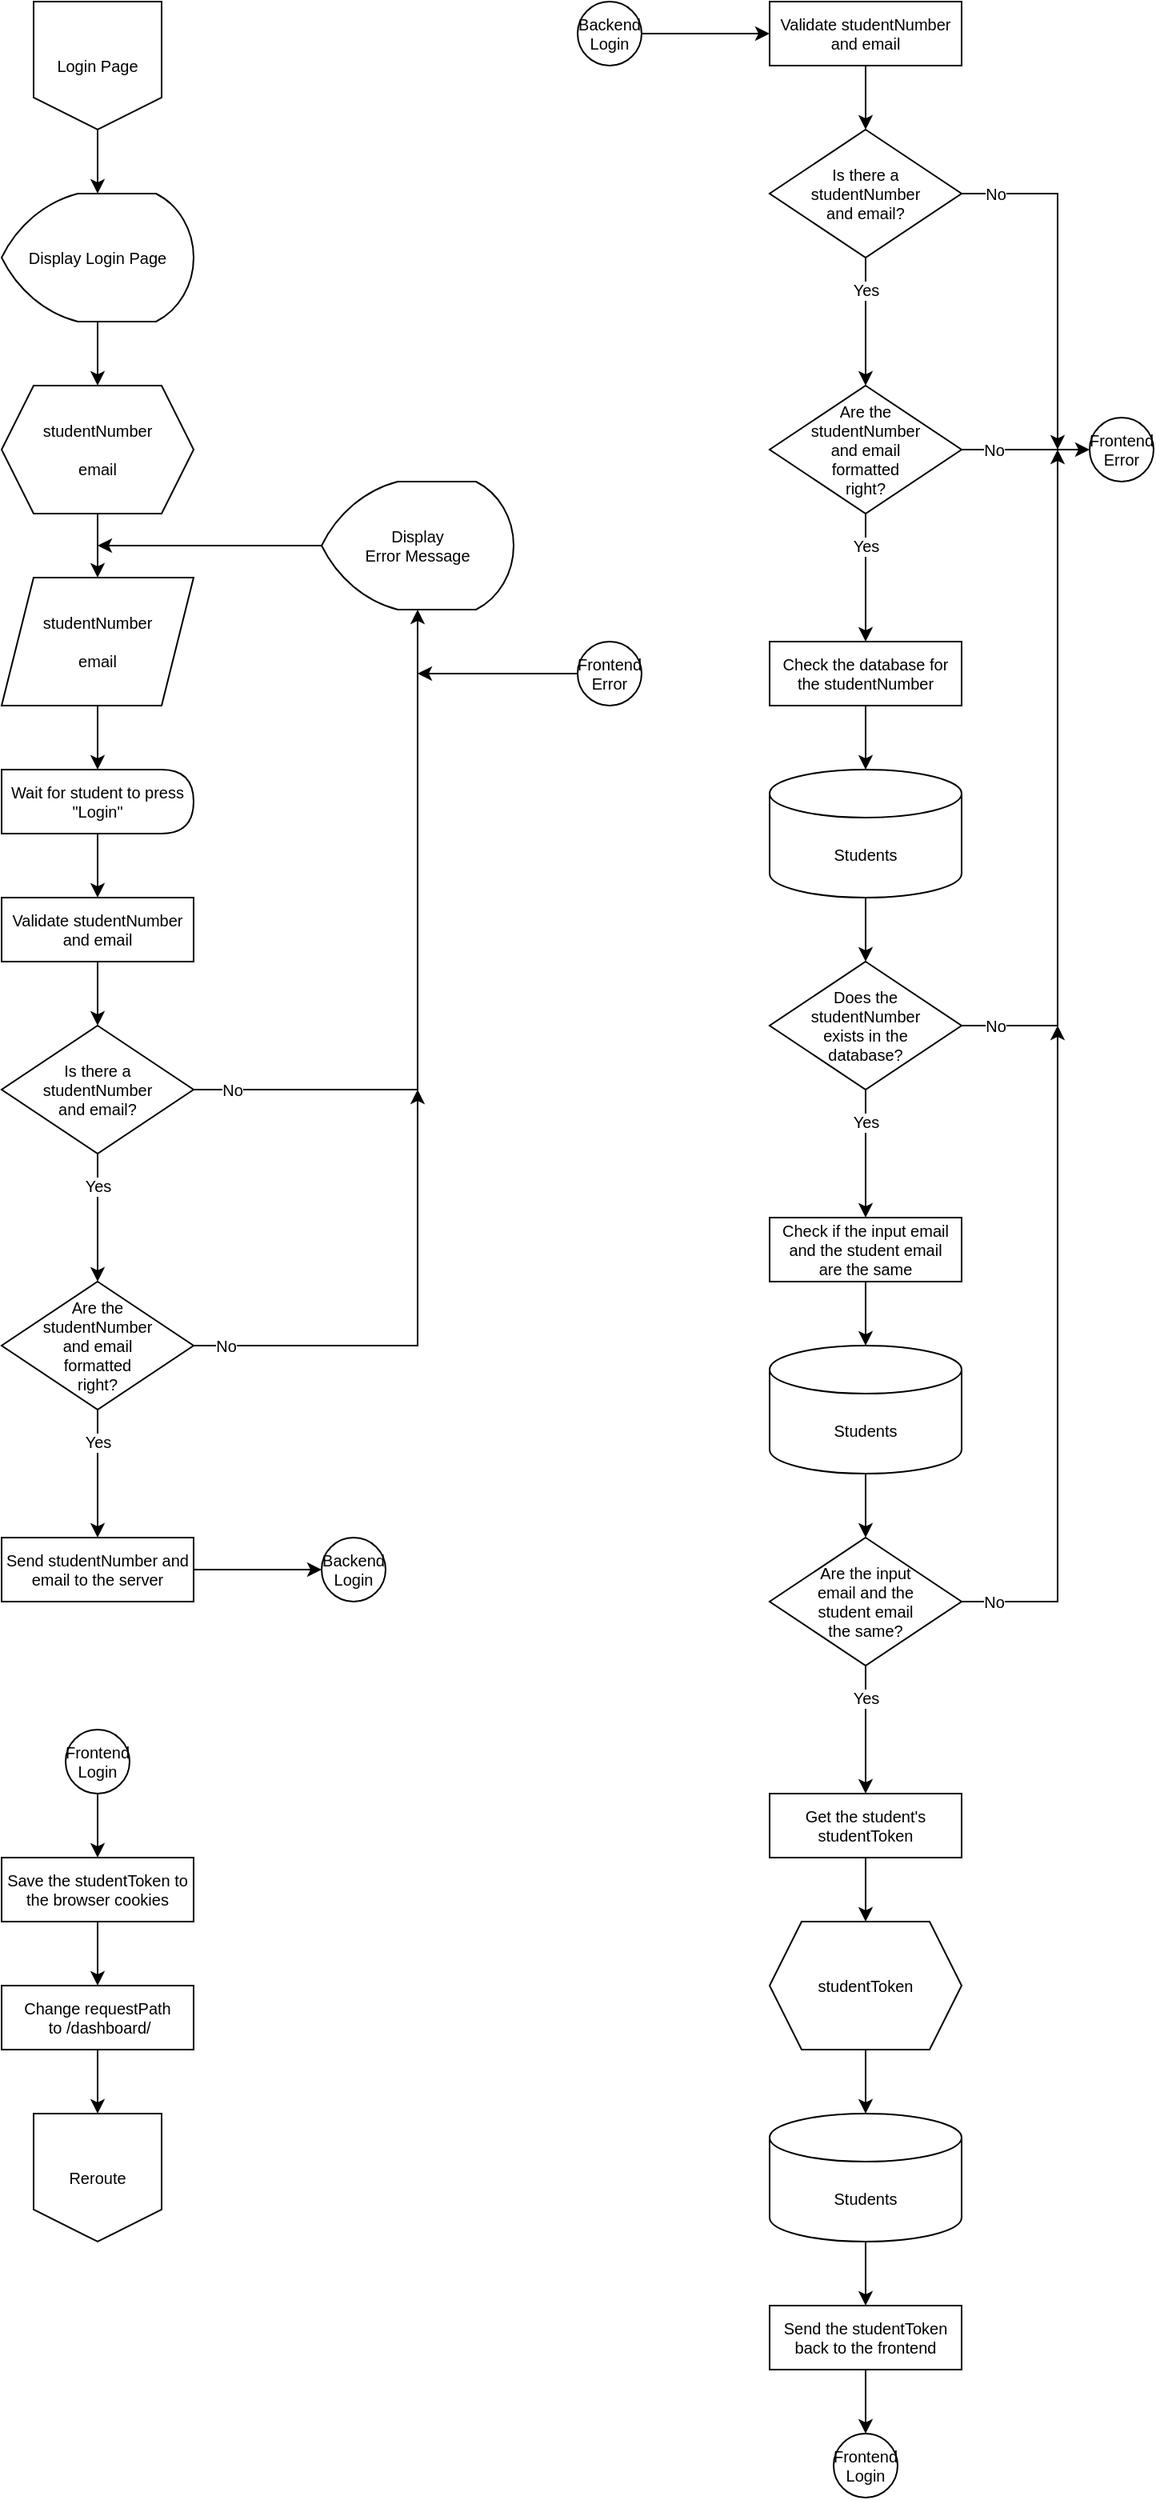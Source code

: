 <mxfile>
    <diagram id="54gXvFjoQWzymNIKSbnv" name="Page-1">
        <mxGraphModel dx="693" dy="404" grid="1" gridSize="10" guides="1" tooltips="1" connect="1" arrows="1" fold="1" page="1" pageScale="1" pageWidth="850" pageHeight="1100" math="0" shadow="0">
            <root>
                <mxCell id="0"/>
                <mxCell id="1" parent="0"/>
                <mxCell id="98" style="edgeStyle=none;html=1;exitX=0.5;exitY=1;exitDx=0;exitDy=0;entryX=0.5;entryY=0;entryDx=0;entryDy=0;fontSize=10;entryPerimeter=0;fontFamily=Helvetica;rounded=0;" parent="1" source="4" target="102" edge="1">
                    <mxGeometry relative="1" as="geometry">
                        <mxPoint x="140" y="160" as="targetPoint"/>
                    </mxGeometry>
                </mxCell>
                <mxCell id="4" value="Login Page" style="shape=offPageConnector;whiteSpace=wrap;html=1;strokeWidth=1;fontFamily=Helvetica;fontSize=10;size=0.25;rounded=0;" parent="1" vertex="1">
                    <mxGeometry x="100" y="40" width="80" height="80" as="geometry"/>
                </mxCell>
                <mxCell id="8" style="edgeStyle=none;html=1;entryX=0.5;entryY=0;entryDx=0;entryDy=0;fontSize=10;fontFamily=Helvetica;rounded=0;exitX=0.5;exitY=1;exitDx=0;exitDy=0;" parent="1" source="5" target="7" edge="1">
                    <mxGeometry relative="1" as="geometry">
                        <mxPoint x="140" y="360" as="sourcePoint"/>
                    </mxGeometry>
                </mxCell>
                <mxCell id="5" value="studentNumber&lt;br style=&quot;font-size: 10px;&quot;&gt;&lt;br style=&quot;font-size: 10px;&quot;&gt;email" style="shape=hexagon;perimeter=hexagonPerimeter2;whiteSpace=wrap;html=1;fixedSize=1;fontFamily=Helvetica;strokeWidth=1;fontSize=10;rounded=0;" parent="1" vertex="1">
                    <mxGeometry x="80" y="280" width="120" height="80" as="geometry"/>
                </mxCell>
                <mxCell id="10" style="edgeStyle=none;html=1;exitX=0.5;exitY=1;exitDx=0;exitDy=0;fontSize=10;fontFamily=Helvetica;rounded=0;" parent="1" source="7" edge="1">
                    <mxGeometry relative="1" as="geometry">
                        <mxPoint x="140" y="520" as="targetPoint"/>
                    </mxGeometry>
                </mxCell>
                <mxCell id="7" value="studentNumber&lt;br style=&quot;font-size: 10px;&quot;&gt;&lt;br style=&quot;font-size: 10px;&quot;&gt;email" style="shape=parallelogram;perimeter=parallelogramPerimeter;whiteSpace=wrap;html=1;fixedSize=1;size=20;fontSize=10;fontFamily=Helvetica;rounded=0;" parent="1" vertex="1">
                    <mxGeometry x="80" y="400" width="120" height="80" as="geometry"/>
                </mxCell>
                <mxCell id="14" style="edgeStyle=none;html=1;exitX=0.5;exitY=1;exitDx=0;exitDy=0;entryX=0.5;entryY=0;entryDx=0;entryDy=0;fontSize=10;fontFamily=Helvetica;rounded=0;" parent="1" source="11" target="13" edge="1">
                    <mxGeometry relative="1" as="geometry"/>
                </mxCell>
                <mxCell id="11" value="Validate studentNumber and email" style="rounded=0;whiteSpace=wrap;html=1;fontFamily=Helvetica;strokeWidth=1;fontSize=10;" parent="1" vertex="1">
                    <mxGeometry x="80" y="600" width="120" height="40" as="geometry"/>
                </mxCell>
                <mxCell id="16" style="edgeStyle=none;html=1;exitX=0.5;exitY=1;exitDx=0;exitDy=0;entryX=0.5;entryY=0;entryDx=0;entryDy=0;fontSize=10;fontFamily=Helvetica;rounded=0;" parent="1" source="13" target="15" edge="1">
                    <mxGeometry relative="1" as="geometry"/>
                </mxCell>
                <mxCell id="18" value="Yes" style="edgeLabel;html=1;align=center;verticalAlign=middle;resizable=0;points=[];fontSize=10;fontFamily=Helvetica;rounded=0;" parent="16" vertex="1" connectable="0">
                    <mxGeometry x="-0.679" relative="1" as="geometry">
                        <mxPoint y="7" as="offset"/>
                    </mxGeometry>
                </mxCell>
                <mxCell id="27" style="edgeStyle=none;html=1;exitX=1;exitY=0.5;exitDx=0;exitDy=0;entryX=0.5;entryY=1;entryDx=0;entryDy=0;fontSize=10;entryPerimeter=0;fontFamily=Helvetica;rounded=0;" parent="1" source="13" target="103" edge="1">
                    <mxGeometry relative="1" as="geometry">
                        <mxPoint x="340" y="400" as="targetPoint"/>
                        <Array as="points">
                            <mxPoint x="340" y="720"/>
                        </Array>
                    </mxGeometry>
                </mxCell>
                <mxCell id="29" value="No" style="edgeLabel;html=1;align=center;verticalAlign=middle;resizable=0;points=[];fontSize=10;fontFamily=Helvetica;rounded=0;" parent="27" vertex="1" connectable="0">
                    <mxGeometry x="-0.94" y="-1" relative="1" as="geometry">
                        <mxPoint x="11" y="-1" as="offset"/>
                    </mxGeometry>
                </mxCell>
                <mxCell id="13" value="Is there a&lt;br style=&quot;font-size: 10px;&quot;&gt;studentNumber&lt;br style=&quot;font-size: 10px;&quot;&gt;and email?" style="rhombus;whiteSpace=wrap;html=1;fontFamily=Helvetica;strokeWidth=1;fontSize=10;rounded=0;" parent="1" vertex="1">
                    <mxGeometry x="80" y="680" width="120" height="80" as="geometry"/>
                </mxCell>
                <mxCell id="20" style="edgeStyle=none;html=1;exitX=0.5;exitY=1;exitDx=0;exitDy=0;fontSize=10;fontFamily=Helvetica;rounded=0;" parent="1" source="15" target="19" edge="1">
                    <mxGeometry relative="1" as="geometry"/>
                </mxCell>
                <mxCell id="31" value="Yes" style="edgeLabel;html=1;align=center;verticalAlign=middle;resizable=0;points=[];fontSize=10;fontFamily=Helvetica;rounded=0;" parent="20" vertex="1" connectable="0">
                    <mxGeometry x="-0.534" y="2" relative="1" as="geometry">
                        <mxPoint x="-2" y="1" as="offset"/>
                    </mxGeometry>
                </mxCell>
                <mxCell id="28" style="edgeStyle=none;html=1;exitX=1;exitY=0.5;exitDx=0;exitDy=0;fontSize=10;fontFamily=Helvetica;rounded=0;" parent="1" source="15" edge="1">
                    <mxGeometry relative="1" as="geometry">
                        <mxPoint x="340" y="720" as="targetPoint"/>
                        <Array as="points">
                            <mxPoint x="340" y="880"/>
                        </Array>
                    </mxGeometry>
                </mxCell>
                <mxCell id="30" value="No" style="edgeLabel;html=1;align=center;verticalAlign=middle;resizable=0;points=[];fontSize=10;fontFamily=Helvetica;rounded=0;" parent="28" vertex="1" connectable="0">
                    <mxGeometry x="-0.914" y="-2" relative="1" as="geometry">
                        <mxPoint x="7" y="-2" as="offset"/>
                    </mxGeometry>
                </mxCell>
                <mxCell id="15" value="Are the&lt;br style=&quot;font-size: 10px;&quot;&gt;studentNumber&lt;br style=&quot;font-size: 10px;&quot;&gt;and email&lt;br style=&quot;font-size: 10px;&quot;&gt;formatted&lt;br style=&quot;font-size: 10px;&quot;&gt;right?" style="rhombus;whiteSpace=wrap;html=1;fontFamily=Helvetica;strokeWidth=1;fontSize=10;rounded=0;" parent="1" vertex="1">
                    <mxGeometry x="80" y="840" width="120" height="80" as="geometry"/>
                </mxCell>
                <mxCell id="22" style="edgeStyle=none;html=1;exitX=1;exitY=0.5;exitDx=0;exitDy=0;entryX=0;entryY=0.5;entryDx=0;entryDy=0;fontSize=10;fontFamily=Helvetica;rounded=0;" parent="1" source="19" target="21" edge="1">
                    <mxGeometry relative="1" as="geometry"/>
                </mxCell>
                <mxCell id="19" value="Send studentNumber and email to the server" style="rounded=0;whiteSpace=wrap;html=1;fontFamily=Helvetica;strokeWidth=1;fontSize=10;" parent="1" vertex="1">
                    <mxGeometry x="80" y="1000" width="120" height="40" as="geometry"/>
                </mxCell>
                <mxCell id="21" value="Backend Login" style="ellipse;whiteSpace=wrap;html=1;aspect=fixed;fontSize=10;fontFamily=Helvetica;rounded=0;" parent="1" vertex="1">
                    <mxGeometry x="280" y="1000" width="40" height="40" as="geometry"/>
                </mxCell>
                <mxCell id="33" style="edgeStyle=none;html=1;exitX=0;exitY=0.5;exitDx=0;exitDy=0;fontSize=10;exitPerimeter=0;fontFamily=Helvetica;rounded=0;" parent="1" source="103" edge="1">
                    <mxGeometry relative="1" as="geometry">
                        <mxPoint x="140" y="380" as="targetPoint"/>
                        <mxPoint x="290" y="360" as="sourcePoint"/>
                    </mxGeometry>
                </mxCell>
                <mxCell id="40" style="edgeStyle=none;html=1;exitX=1;exitY=0.5;exitDx=0;exitDy=0;entryX=0;entryY=0.5;entryDx=0;entryDy=0;fontSize=10;fontFamily=Helvetica;rounded=0;" parent="1" source="34" target="38" edge="1">
                    <mxGeometry relative="1" as="geometry"/>
                </mxCell>
                <mxCell id="34" value="Backend Login" style="ellipse;whiteSpace=wrap;html=1;aspect=fixed;fontSize=10;fontFamily=Helvetica;rounded=0;" parent="1" vertex="1">
                    <mxGeometry x="440" y="40" width="40" height="40" as="geometry"/>
                </mxCell>
                <mxCell id="49" style="edgeStyle=none;html=1;exitX=0.5;exitY=1;exitDx=0;exitDy=0;entryX=0.5;entryY=0;entryDx=0;entryDy=0;fontSize=10;fontFamily=Helvetica;rounded=0;" parent="1" source="38" target="45" edge="1">
                    <mxGeometry relative="1" as="geometry"/>
                </mxCell>
                <mxCell id="38" value="Validate studentNumber and email" style="rounded=0;whiteSpace=wrap;html=1;fontFamily=Helvetica;strokeWidth=1;fontSize=10;" parent="1" vertex="1">
                    <mxGeometry x="560" y="40" width="120" height="40" as="geometry"/>
                </mxCell>
                <mxCell id="42" style="edgeStyle=none;html=1;exitX=0.5;exitY=1;exitDx=0;exitDy=0;entryX=0.5;entryY=0;entryDx=0;entryDy=0;fontSize=10;fontFamily=Helvetica;rounded=0;" parent="1" source="45" target="48" edge="1">
                    <mxGeometry relative="1" as="geometry"/>
                </mxCell>
                <mxCell id="43" value="Yes" style="edgeLabel;html=1;align=center;verticalAlign=middle;resizable=0;points=[];fontSize=10;fontFamily=Helvetica;rounded=0;" parent="42" vertex="1" connectable="0">
                    <mxGeometry x="-0.679" relative="1" as="geometry">
                        <mxPoint y="7" as="offset"/>
                    </mxGeometry>
                </mxCell>
                <mxCell id="56" style="edgeStyle=none;html=1;exitX=1;exitY=0.5;exitDx=0;exitDy=0;fontSize=10;fontFamily=Helvetica;rounded=0;" parent="1" source="45" edge="1">
                    <mxGeometry relative="1" as="geometry">
                        <mxPoint x="740" y="320" as="targetPoint"/>
                        <Array as="points">
                            <mxPoint x="740" y="160"/>
                        </Array>
                    </mxGeometry>
                </mxCell>
                <mxCell id="57" value="No" style="edgeLabel;html=1;align=center;verticalAlign=middle;resizable=0;points=[];fontSize=10;fontFamily=Helvetica;rounded=0;" parent="56" vertex="1" connectable="0">
                    <mxGeometry x="-0.861" relative="1" as="geometry">
                        <mxPoint x="5" as="offset"/>
                    </mxGeometry>
                </mxCell>
                <mxCell id="45" value="Is there a&lt;br style=&quot;font-size: 10px;&quot;&gt;studentNumber&lt;br style=&quot;font-size: 10px;&quot;&gt;and email?" style="rhombus;whiteSpace=wrap;html=1;fontFamily=Helvetica;strokeWidth=1;fontSize=10;rounded=0;" parent="1" vertex="1">
                    <mxGeometry x="560" y="120" width="120" height="80" as="geometry"/>
                </mxCell>
                <mxCell id="51" style="edgeStyle=none;html=1;exitX=1;exitY=0.5;exitDx=0;exitDy=0;entryX=0;entryY=0.5;entryDx=0;entryDy=0;fontSize=10;fontFamily=Helvetica;rounded=0;" parent="1" source="48" target="50" edge="1">
                    <mxGeometry relative="1" as="geometry"/>
                </mxCell>
                <mxCell id="52" value="No" style="edgeLabel;html=1;align=center;verticalAlign=middle;resizable=0;points=[];fontSize=10;fontFamily=Helvetica;rounded=0;" parent="51" vertex="1" connectable="0">
                    <mxGeometry x="-0.597" y="1" relative="1" as="geometry">
                        <mxPoint x="4" y="1" as="offset"/>
                    </mxGeometry>
                </mxCell>
                <mxCell id="59" style="edgeStyle=none;html=1;exitX=0.5;exitY=1;exitDx=0;exitDy=0;entryX=0.5;entryY=0;entryDx=0;entryDy=0;fontSize=10;fontFamily=Helvetica;rounded=0;" parent="1" source="48" target="58" edge="1">
                    <mxGeometry relative="1" as="geometry"/>
                </mxCell>
                <mxCell id="60" value="Yes" style="edgeLabel;html=1;align=center;verticalAlign=middle;resizable=0;points=[];fontSize=10;fontFamily=Helvetica;rounded=0;" parent="59" vertex="1" connectable="0">
                    <mxGeometry x="-0.619" y="3" relative="1" as="geometry">
                        <mxPoint x="-3" y="5" as="offset"/>
                    </mxGeometry>
                </mxCell>
                <mxCell id="48" value="Are the&lt;br style=&quot;font-size: 10px;&quot;&gt;studentNumber&lt;br style=&quot;font-size: 10px;&quot;&gt;and email&lt;br style=&quot;font-size: 10px;&quot;&gt;formatted&lt;br style=&quot;font-size: 10px;&quot;&gt;right?" style="rhombus;whiteSpace=wrap;html=1;fontFamily=Helvetica;strokeWidth=1;fontSize=10;rounded=0;" parent="1" vertex="1">
                    <mxGeometry x="560" y="280" width="120" height="80" as="geometry"/>
                </mxCell>
                <mxCell id="50" value="Frontend Error" style="ellipse;whiteSpace=wrap;html=1;aspect=fixed;fontSize=10;fontFamily=Helvetica;rounded=0;" parent="1" vertex="1">
                    <mxGeometry x="760" y="300" width="40" height="40" as="geometry"/>
                </mxCell>
                <mxCell id="62" style="edgeStyle=none;html=1;exitX=0.5;exitY=1;exitDx=0;exitDy=0;entryX=0.5;entryY=0;entryDx=0;entryDy=0;entryPerimeter=0;fontSize=10;fontFamily=Helvetica;rounded=0;" parent="1" source="58" target="61" edge="1">
                    <mxGeometry relative="1" as="geometry"/>
                </mxCell>
                <mxCell id="58" value="Check the database for the studentNumber" style="rounded=0;whiteSpace=wrap;html=1;fontFamily=Helvetica;strokeWidth=1;fontSize=10;" parent="1" vertex="1">
                    <mxGeometry x="560" y="440" width="120" height="40" as="geometry"/>
                </mxCell>
                <mxCell id="64" style="edgeStyle=none;html=1;exitX=0.5;exitY=1;exitDx=0;exitDy=0;exitPerimeter=0;entryX=0.5;entryY=0;entryDx=0;entryDy=0;fontSize=10;fontFamily=Helvetica;rounded=0;" parent="1" source="61" target="63" edge="1">
                    <mxGeometry relative="1" as="geometry"/>
                </mxCell>
                <mxCell id="61" value="Students" style="shape=cylinder3;whiteSpace=wrap;html=1;boundedLbl=1;backgroundOutline=1;size=15;fontSize=10;fontFamily=Helvetica;rounded=0;" parent="1" vertex="1">
                    <mxGeometry x="560" y="520" width="120" height="80" as="geometry"/>
                </mxCell>
                <mxCell id="65" style="edgeStyle=none;html=1;exitX=1;exitY=0.5;exitDx=0;exitDy=0;fontSize=10;fontFamily=Helvetica;rounded=0;" parent="1" source="63" edge="1">
                    <mxGeometry relative="1" as="geometry">
                        <mxPoint x="740" y="320" as="targetPoint"/>
                        <Array as="points">
                            <mxPoint x="740" y="680"/>
                        </Array>
                    </mxGeometry>
                </mxCell>
                <mxCell id="66" value="No" style="edgeLabel;html=1;align=center;verticalAlign=middle;resizable=0;points=[];fontSize=10;fontFamily=Helvetica;rounded=0;" parent="65" vertex="1" connectable="0">
                    <mxGeometry x="-0.959" y="1" relative="1" as="geometry">
                        <mxPoint x="12" y="1" as="offset"/>
                    </mxGeometry>
                </mxCell>
                <mxCell id="69" style="edgeStyle=none;html=1;exitX=0.5;exitY=1;exitDx=0;exitDy=0;entryX=0.5;entryY=0;entryDx=0;entryDy=0;fontSize=10;fontFamily=Helvetica;rounded=0;" parent="1" source="63" target="67" edge="1">
                    <mxGeometry relative="1" as="geometry"/>
                </mxCell>
                <mxCell id="70" value="Yes" style="edgeLabel;html=1;align=center;verticalAlign=middle;resizable=0;points=[];fontSize=10;fontFamily=Helvetica;rounded=0;" parent="69" vertex="1" connectable="0">
                    <mxGeometry x="-0.7" y="-1" relative="1" as="geometry">
                        <mxPoint x="1" y="8" as="offset"/>
                    </mxGeometry>
                </mxCell>
                <mxCell id="63" value="Does the&lt;br style=&quot;font-size: 10px;&quot;&gt;studentNumber&lt;br style=&quot;font-size: 10px;&quot;&gt;exists in the&lt;br style=&quot;font-size: 10px;&quot;&gt;database?" style="rhombus;whiteSpace=wrap;html=1;fontFamily=Helvetica;strokeWidth=1;fontSize=10;rounded=0;" parent="1" vertex="1">
                    <mxGeometry x="560" y="640" width="120" height="80" as="geometry"/>
                </mxCell>
                <mxCell id="71" style="edgeStyle=none;html=1;exitX=0.5;exitY=1;exitDx=0;exitDy=0;entryX=0.5;entryY=0;entryDx=0;entryDy=0;entryPerimeter=0;fontSize=10;fontFamily=Helvetica;rounded=0;" parent="1" source="67" target="68" edge="1">
                    <mxGeometry relative="1" as="geometry"/>
                </mxCell>
                <mxCell id="67" value="Check if the input email and the student email&lt;br style=&quot;font-size: 10px;&quot;&gt;are the same" style="rounded=0;whiteSpace=wrap;html=1;fontFamily=Helvetica;strokeWidth=1;fontSize=10;" parent="1" vertex="1">
                    <mxGeometry x="560" y="800" width="120" height="40" as="geometry"/>
                </mxCell>
                <mxCell id="73" style="edgeStyle=none;html=1;exitX=0.5;exitY=1;exitDx=0;exitDy=0;exitPerimeter=0;entryX=0.5;entryY=0;entryDx=0;entryDy=0;fontSize=10;fontFamily=Helvetica;rounded=0;" parent="1" source="68" target="72" edge="1">
                    <mxGeometry relative="1" as="geometry"/>
                </mxCell>
                <mxCell id="68" value="Students" style="shape=cylinder3;whiteSpace=wrap;html=1;boundedLbl=1;backgroundOutline=1;size=15;fontSize=10;fontFamily=Helvetica;rounded=0;" parent="1" vertex="1">
                    <mxGeometry x="560" y="880" width="120" height="80" as="geometry"/>
                </mxCell>
                <mxCell id="74" style="edgeStyle=none;html=1;exitX=1;exitY=0.5;exitDx=0;exitDy=0;fontSize=10;fontFamily=Helvetica;rounded=0;" parent="1" source="72" edge="1">
                    <mxGeometry relative="1" as="geometry">
                        <mxPoint x="740" y="680" as="targetPoint"/>
                        <Array as="points">
                            <mxPoint x="740" y="1040"/>
                        </Array>
                    </mxGeometry>
                </mxCell>
                <mxCell id="75" value="No" style="edgeLabel;html=1;align=center;verticalAlign=middle;resizable=0;points=[];fontSize=10;fontFamily=Helvetica;rounded=0;" parent="74" vertex="1" connectable="0">
                    <mxGeometry x="-0.948" relative="1" as="geometry">
                        <mxPoint x="9" as="offset"/>
                    </mxGeometry>
                </mxCell>
                <mxCell id="77" style="edgeStyle=none;html=1;exitX=0.5;exitY=1;exitDx=0;exitDy=0;entryX=0.5;entryY=0;entryDx=0;entryDy=0;fontSize=10;fontFamily=Helvetica;rounded=0;" parent="1" source="72" target="76" edge="1">
                    <mxGeometry relative="1" as="geometry"/>
                </mxCell>
                <mxCell id="78" value="Yes" style="edgeLabel;html=1;align=center;verticalAlign=middle;resizable=0;points=[];fontSize=10;fontFamily=Helvetica;rounded=0;" parent="77" vertex="1" connectable="0">
                    <mxGeometry x="-0.621" y="1" relative="1" as="geometry">
                        <mxPoint x="-1" y="5" as="offset"/>
                    </mxGeometry>
                </mxCell>
                <mxCell id="72" value="Are the input&lt;br style=&quot;font-size: 10px;&quot;&gt;email and the&lt;br style=&quot;font-size: 10px;&quot;&gt;student email&lt;br style=&quot;font-size: 10px;&quot;&gt;the same?" style="rhombus;whiteSpace=wrap;html=1;fontFamily=Helvetica;strokeWidth=1;fontSize=10;rounded=0;" parent="1" vertex="1">
                    <mxGeometry x="560" y="1000" width="120" height="80" as="geometry"/>
                </mxCell>
                <mxCell id="80" style="edgeStyle=none;html=1;exitX=0.5;exitY=1;exitDx=0;exitDy=0;entryX=0.5;entryY=0;entryDx=0;entryDy=0;fontSize=10;fontFamily=Helvetica;rounded=0;" parent="1" source="76" target="79" edge="1">
                    <mxGeometry relative="1" as="geometry"/>
                </mxCell>
                <mxCell id="76" value="Get the student's studentToken" style="rounded=0;whiteSpace=wrap;html=1;fontFamily=Helvetica;strokeWidth=1;fontSize=10;" parent="1" vertex="1">
                    <mxGeometry x="560" y="1160" width="120" height="40" as="geometry"/>
                </mxCell>
                <mxCell id="82" style="edgeStyle=none;html=1;exitX=0.5;exitY=1;exitDx=0;exitDy=0;entryX=0.5;entryY=0;entryDx=0;entryDy=0;entryPerimeter=0;fontSize=10;fontFamily=Helvetica;rounded=0;" parent="1" source="79" target="81" edge="1">
                    <mxGeometry relative="1" as="geometry"/>
                </mxCell>
                <mxCell id="79" value="studentToken" style="shape=hexagon;perimeter=hexagonPerimeter2;whiteSpace=wrap;html=1;fixedSize=1;fontFamily=Helvetica;strokeWidth=1;fontSize=10;rounded=0;" parent="1" vertex="1">
                    <mxGeometry x="560" y="1240" width="120" height="80" as="geometry"/>
                </mxCell>
                <mxCell id="84" style="edgeStyle=none;html=1;exitX=0.5;exitY=1;exitDx=0;exitDy=0;exitPerimeter=0;entryX=0.5;entryY=0;entryDx=0;entryDy=0;fontSize=10;fontFamily=Helvetica;rounded=0;" parent="1" source="81" target="83" edge="1">
                    <mxGeometry relative="1" as="geometry"/>
                </mxCell>
                <mxCell id="81" value="Students" style="shape=cylinder3;whiteSpace=wrap;html=1;boundedLbl=1;backgroundOutline=1;size=15;fontSize=10;fontFamily=Helvetica;rounded=0;" parent="1" vertex="1">
                    <mxGeometry x="560" y="1360" width="120" height="80" as="geometry"/>
                </mxCell>
                <mxCell id="88" style="edgeStyle=none;html=1;exitX=0.5;exitY=1;exitDx=0;exitDy=0;entryX=0.5;entryY=0;entryDx=0;entryDy=0;fontSize=10;fontFamily=Helvetica;rounded=0;" parent="1" source="83" target="87" edge="1">
                    <mxGeometry relative="1" as="geometry"/>
                </mxCell>
                <mxCell id="83" value="Send the studentToken back to the frontend" style="rounded=0;whiteSpace=wrap;html=1;fontFamily=Helvetica;strokeWidth=1;fontSize=10;" parent="1" vertex="1">
                    <mxGeometry x="560" y="1480" width="120" height="40" as="geometry"/>
                </mxCell>
                <mxCell id="86" style="edgeStyle=none;html=1;exitX=0;exitY=0.5;exitDx=0;exitDy=0;fontSize=10;fontFamily=Helvetica;rounded=0;" parent="1" source="85" edge="1">
                    <mxGeometry relative="1" as="geometry">
                        <mxPoint x="340" y="460" as="targetPoint"/>
                    </mxGeometry>
                </mxCell>
                <mxCell id="85" value="Frontend Error" style="ellipse;whiteSpace=wrap;html=1;aspect=fixed;fontSize=10;fontFamily=Helvetica;rounded=0;" parent="1" vertex="1">
                    <mxGeometry x="440" y="440" width="40" height="40" as="geometry"/>
                </mxCell>
                <mxCell id="87" value="Frontend Login" style="ellipse;whiteSpace=wrap;html=1;aspect=fixed;fontSize=10;fontFamily=Helvetica;rounded=0;" parent="1" vertex="1">
                    <mxGeometry x="600" y="1560" width="40" height="40" as="geometry"/>
                </mxCell>
                <mxCell id="91" style="edgeStyle=none;html=1;exitX=0.5;exitY=1;exitDx=0;exitDy=0;entryX=0.5;entryY=0;entryDx=0;entryDy=0;fontSize=10;fontFamily=Helvetica;rounded=0;" parent="1" source="89" target="90" edge="1">
                    <mxGeometry relative="1" as="geometry"/>
                </mxCell>
                <mxCell id="89" value="Frontend Login" style="ellipse;whiteSpace=wrap;html=1;aspect=fixed;fontSize=10;fontFamily=Helvetica;rounded=0;" parent="1" vertex="1">
                    <mxGeometry x="120" y="1120" width="40" height="40" as="geometry"/>
                </mxCell>
                <mxCell id="95" style="edgeStyle=none;html=1;exitX=0.5;exitY=1;exitDx=0;exitDy=0;entryX=0.5;entryY=0;entryDx=0;entryDy=0;fontSize=10;fontFamily=Helvetica;rounded=0;" parent="1" source="90" target="94" edge="1">
                    <mxGeometry relative="1" as="geometry"/>
                </mxCell>
                <mxCell id="90" value="Save the studentToken to&lt;br style=&quot;font-size: 10px;&quot;&gt;the browser cookies" style="rounded=0;whiteSpace=wrap;html=1;fontFamily=Helvetica;strokeWidth=1;fontSize=10;" parent="1" vertex="1">
                    <mxGeometry x="80" y="1200" width="120" height="40" as="geometry"/>
                </mxCell>
                <mxCell id="101" style="edgeStyle=none;html=1;exitX=0.5;exitY=1;exitDx=0;exitDy=0;entryX=0.5;entryY=0;entryDx=0;entryDy=0;fontSize=10;fontFamily=Helvetica;rounded=0;" parent="1" source="94" target="100" edge="1">
                    <mxGeometry relative="1" as="geometry"/>
                </mxCell>
                <mxCell id="94" value="Change requestPath&lt;br&gt;&amp;nbsp;to /dashboard/" style="rounded=0;whiteSpace=wrap;html=1;fontFamily=Helvetica;strokeWidth=1;fontSize=10;" parent="1" vertex="1">
                    <mxGeometry x="80" y="1280" width="120" height="40" as="geometry"/>
                </mxCell>
                <mxCell id="99" style="edgeStyle=none;html=1;exitX=0.5;exitY=1;exitDx=0;exitDy=0;entryX=0.5;entryY=0;entryDx=0;entryDy=0;fontSize=10;exitPerimeter=0;fontFamily=Helvetica;rounded=0;" parent="1" source="102" target="5" edge="1">
                    <mxGeometry relative="1" as="geometry">
                        <mxPoint x="140" y="240" as="sourcePoint"/>
                    </mxGeometry>
                </mxCell>
                <mxCell id="100" value="Reroute" style="shape=offPageConnector;whiteSpace=wrap;html=1;strokeWidth=1;fontFamily=Helvetica;fontSize=10;size=0.25;rounded=0;" parent="1" vertex="1">
                    <mxGeometry x="100" y="1360" width="80" height="80" as="geometry"/>
                </mxCell>
                <mxCell id="102" value="Display Login Page" style="strokeWidth=1;html=1;shape=mxgraph.flowchart.display;whiteSpace=wrap;fontSize=10;fontFamily=Helvetica;rounded=0;" parent="1" vertex="1">
                    <mxGeometry x="80" y="160" width="120" height="80" as="geometry"/>
                </mxCell>
                <mxCell id="103" value="Display&lt;br&gt;Error Message" style="strokeWidth=1;html=1;shape=mxgraph.flowchart.display;whiteSpace=wrap;fontSize=10;fontFamily=Helvetica;rounded=0;" parent="1" vertex="1">
                    <mxGeometry x="280" y="340" width="120" height="80" as="geometry"/>
                </mxCell>
                <mxCell id="105" style="edgeStyle=none;html=1;exitX=0.5;exitY=1;exitDx=0;exitDy=0;entryX=0.5;entryY=0;entryDx=0;entryDy=0;fontFamily=Helvetica;fontSize=10;" parent="1" source="104" target="11" edge="1">
                    <mxGeometry relative="1" as="geometry"/>
                </mxCell>
                <mxCell id="104" value="Wait for student to press &quot;Login&quot;" style="shape=delay;whiteSpace=wrap;html=1;hachureGap=4;fontFamily=Helvetica;fontSize=10;rounded=0;" parent="1" vertex="1">
                    <mxGeometry x="80" y="520" width="120" height="40" as="geometry"/>
                </mxCell>
            </root>
        </mxGraphModel>
    </diagram>
</mxfile>